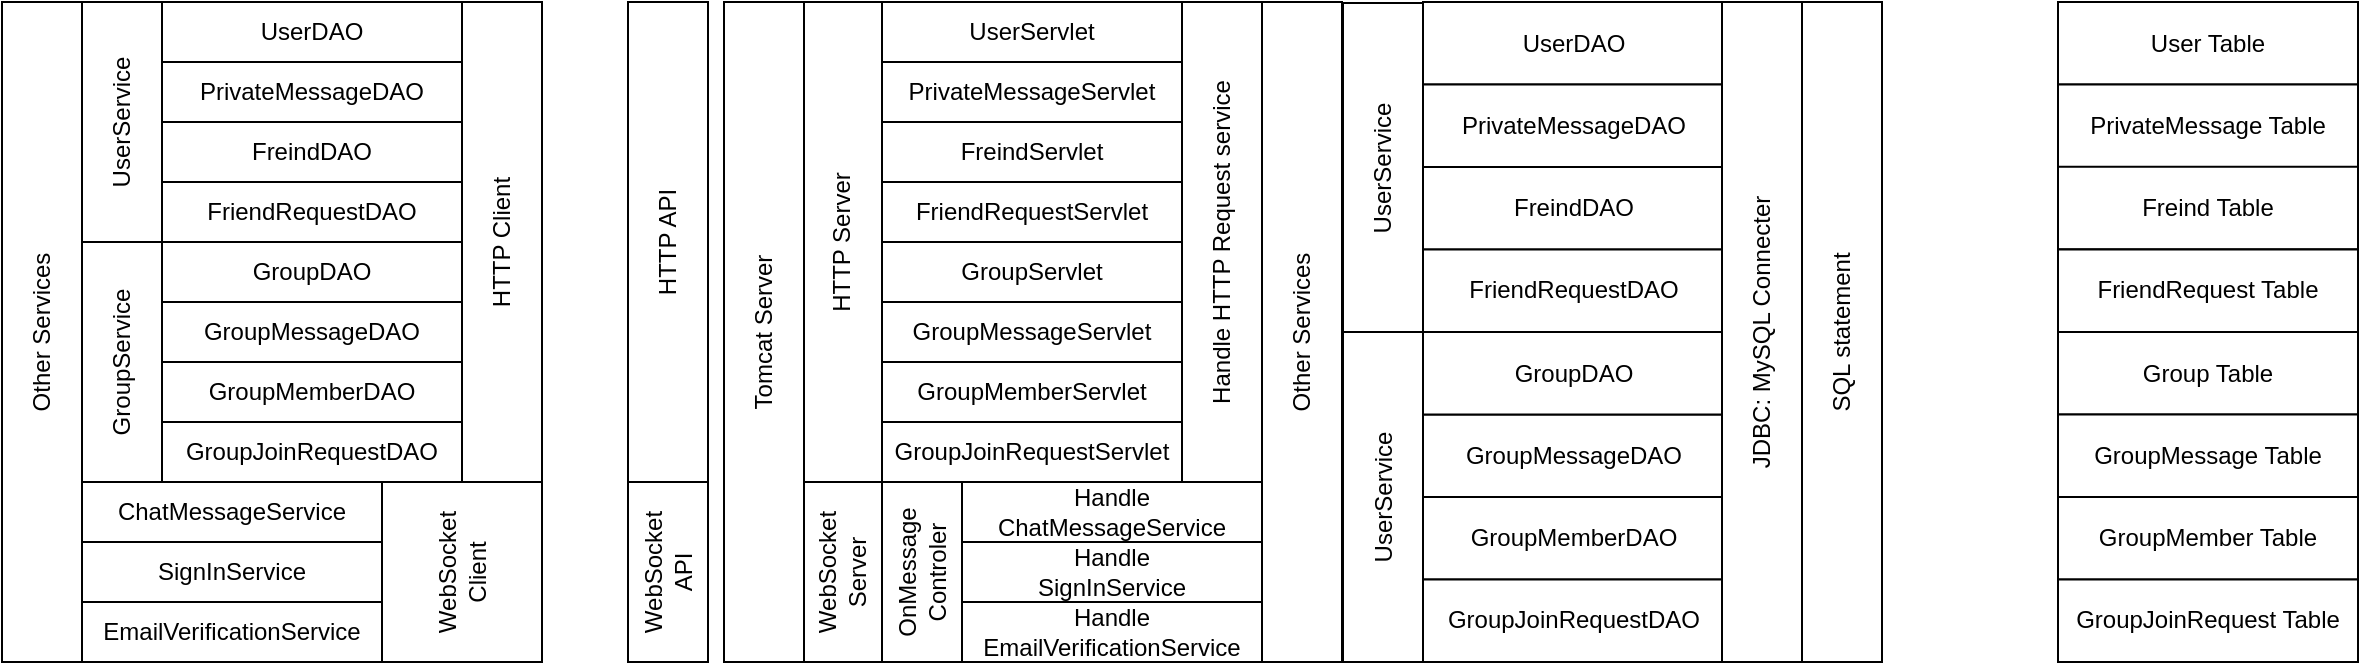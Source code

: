 <mxfile version="25.0.3">
  <diagram name="第 1 页" id="bxxxQVGhS8IFvsGaxlDZ">
    <mxGraphModel dx="555" dy="449" grid="0" gridSize="10" guides="1" tooltips="1" connect="1" arrows="1" fold="1" page="0" pageScale="1" pageWidth="827" pageHeight="1169" math="0" shadow="0">
      <root>
        <mxCell id="0" />
        <mxCell id="1" parent="0" />
        <mxCell id="TKKuryZPwlHoQlq77Uxj-1" value="UserDAO" style="rounded=0;whiteSpace=wrap;html=1;" vertex="1" parent="1">
          <mxGeometry x="351" y="209" width="150" height="30" as="geometry" />
        </mxCell>
        <mxCell id="TKKuryZPwlHoQlq77Uxj-4" value="FreindDAO" style="rounded=0;whiteSpace=wrap;html=1;" vertex="1" parent="1">
          <mxGeometry x="351" y="269" width="150" height="30" as="geometry" />
        </mxCell>
        <mxCell id="TKKuryZPwlHoQlq77Uxj-5" value="PrivateMessageDAO" style="rounded=0;whiteSpace=wrap;html=1;" vertex="1" parent="1">
          <mxGeometry x="351" y="239" width="150" height="30" as="geometry" />
        </mxCell>
        <mxCell id="TKKuryZPwlHoQlq77Uxj-6" value="FriendRequestDAO" style="rounded=0;whiteSpace=wrap;html=1;" vertex="1" parent="1">
          <mxGeometry x="351" y="299" width="150" height="30" as="geometry" />
        </mxCell>
        <mxCell id="TKKuryZPwlHoQlq77Uxj-7" value="GroupDAO" style="rounded=0;whiteSpace=wrap;html=1;" vertex="1" parent="1">
          <mxGeometry x="351" y="329" width="150" height="30" as="geometry" />
        </mxCell>
        <mxCell id="TKKuryZPwlHoQlq77Uxj-8" value="GroupMessageDAO" style="rounded=0;whiteSpace=wrap;html=1;" vertex="1" parent="1">
          <mxGeometry x="351" y="359" width="150" height="30" as="geometry" />
        </mxCell>
        <mxCell id="TKKuryZPwlHoQlq77Uxj-9" value="GroupMemberDAO" style="rounded=0;whiteSpace=wrap;html=1;" vertex="1" parent="1">
          <mxGeometry x="351" y="389" width="150" height="30" as="geometry" />
        </mxCell>
        <mxCell id="TKKuryZPwlHoQlq77Uxj-10" value="GroupJoinRequestDAO" style="rounded=0;whiteSpace=wrap;html=1;" vertex="1" parent="1">
          <mxGeometry x="351" y="419" width="150" height="30" as="geometry" />
        </mxCell>
        <mxCell id="TKKuryZPwlHoQlq77Uxj-11" value="UserService" style="rounded=0;whiteSpace=wrap;html=1;rotation=-90;" vertex="1" parent="1">
          <mxGeometry x="271" y="249" width="120" height="40" as="geometry" />
        </mxCell>
        <mxCell id="TKKuryZPwlHoQlq77Uxj-12" value="GroupService" style="rounded=0;whiteSpace=wrap;html=1;rotation=-90;" vertex="1" parent="1">
          <mxGeometry x="271" y="369" width="120" height="40" as="geometry" />
        </mxCell>
        <mxCell id="TKKuryZPwlHoQlq77Uxj-13" value="UserServlet" style="rounded=0;whiteSpace=wrap;html=1;" vertex="1" parent="1">
          <mxGeometry x="711" y="209" width="150" height="30" as="geometry" />
        </mxCell>
        <mxCell id="TKKuryZPwlHoQlq77Uxj-14" value="PrivateMessageServlet" style="rounded=0;whiteSpace=wrap;html=1;" vertex="1" parent="1">
          <mxGeometry x="711" y="239" width="150" height="30" as="geometry" />
        </mxCell>
        <mxCell id="TKKuryZPwlHoQlq77Uxj-15" value="FreindServlet" style="rounded=0;whiteSpace=wrap;html=1;" vertex="1" parent="1">
          <mxGeometry x="711" y="269" width="150" height="30" as="geometry" />
        </mxCell>
        <mxCell id="TKKuryZPwlHoQlq77Uxj-16" value="FriendRequestServlet" style="rounded=0;whiteSpace=wrap;html=1;" vertex="1" parent="1">
          <mxGeometry x="711" y="299" width="150" height="30" as="geometry" />
        </mxCell>
        <mxCell id="TKKuryZPwlHoQlq77Uxj-17" value="GroupServlet" style="rounded=0;whiteSpace=wrap;html=1;" vertex="1" parent="1">
          <mxGeometry x="711" y="329" width="150" height="30" as="geometry" />
        </mxCell>
        <mxCell id="TKKuryZPwlHoQlq77Uxj-18" value="GroupMessageServlet" style="rounded=0;whiteSpace=wrap;html=1;" vertex="1" parent="1">
          <mxGeometry x="711" y="359" width="150" height="30" as="geometry" />
        </mxCell>
        <mxCell id="TKKuryZPwlHoQlq77Uxj-19" value="GroupMemberServlet" style="rounded=0;whiteSpace=wrap;html=1;" vertex="1" parent="1">
          <mxGeometry x="711" y="389" width="150" height="30" as="geometry" />
        </mxCell>
        <mxCell id="TKKuryZPwlHoQlq77Uxj-20" value="GroupJoinRequestServlet" style="rounded=0;whiteSpace=wrap;html=1;" vertex="1" parent="1">
          <mxGeometry x="711" y="419" width="150" height="30" as="geometry" />
        </mxCell>
        <mxCell id="TKKuryZPwlHoQlq77Uxj-21" value="HTTP API" style="rounded=0;whiteSpace=wrap;html=1;rotation=-90;" vertex="1" parent="1">
          <mxGeometry x="484.0" y="309" width="240" height="40" as="geometry" />
        </mxCell>
        <mxCell id="TKKuryZPwlHoQlq77Uxj-22" value="ChatMessageService" style="rounded=0;whiteSpace=wrap;html=1;" vertex="1" parent="1">
          <mxGeometry x="311" y="449" width="150" height="30" as="geometry" />
        </mxCell>
        <mxCell id="TKKuryZPwlHoQlq77Uxj-23" value="SignInService" style="rounded=0;whiteSpace=wrap;html=1;" vertex="1" parent="1">
          <mxGeometry x="311" y="479" width="150" height="30" as="geometry" />
        </mxCell>
        <mxCell id="TKKuryZPwlHoQlq77Uxj-24" value="EmailVerificationService" style="rounded=0;whiteSpace=wrap;html=1;" vertex="1" parent="1">
          <mxGeometry x="311" y="509" width="150" height="30" as="geometry" />
        </mxCell>
        <mxCell id="TKKuryZPwlHoQlq77Uxj-25" value="WebSocket&lt;div&gt;Client&lt;/div&gt;" style="rounded=0;whiteSpace=wrap;html=1;rotation=-90;" vertex="1" parent="1">
          <mxGeometry x="456" y="454" width="90" height="80" as="geometry" />
        </mxCell>
        <mxCell id="TKKuryZPwlHoQlq77Uxj-27" value="WebSocket&lt;div&gt;API&lt;/div&gt;" style="rounded=0;whiteSpace=wrap;html=1;rotation=-90;" vertex="1" parent="1">
          <mxGeometry x="559" y="474" width="90" height="40" as="geometry" />
        </mxCell>
        <mxCell id="TKKuryZPwlHoQlq77Uxj-28" value="HTTP Client" style="rounded=0;whiteSpace=wrap;html=1;rotation=-90;" vertex="1" parent="1">
          <mxGeometry x="401.0" y="309" width="240" height="40" as="geometry" />
        </mxCell>
        <mxCell id="TKKuryZPwlHoQlq77Uxj-29" value="HTTP Server" style="rounded=0;whiteSpace=wrap;html=1;rotation=-90;" vertex="1" parent="1">
          <mxGeometry x="571" y="309" width="240" height="40" as="geometry" />
        </mxCell>
        <mxCell id="TKKuryZPwlHoQlq77Uxj-30" value="WebSocket&lt;div&gt;Server&lt;/div&gt;" style="rounded=0;whiteSpace=wrap;html=1;rotation=-90;" vertex="1" parent="1">
          <mxGeometry x="646" y="474" width="90" height="40" as="geometry" />
        </mxCell>
        <mxCell id="TKKuryZPwlHoQlq77Uxj-31" value="Handle ChatMessageService" style="rounded=0;whiteSpace=wrap;html=1;" vertex="1" parent="1">
          <mxGeometry x="751" y="449" width="150" height="30" as="geometry" />
        </mxCell>
        <mxCell id="TKKuryZPwlHoQlq77Uxj-32" value="&lt;div&gt;Handle&lt;/div&gt;SignInService" style="rounded=0;whiteSpace=wrap;html=1;" vertex="1" parent="1">
          <mxGeometry x="751" y="479" width="150" height="30" as="geometry" />
        </mxCell>
        <mxCell id="TKKuryZPwlHoQlq77Uxj-33" value="&lt;div&gt;Handle&lt;/div&gt;EmailVerificationService" style="rounded=0;whiteSpace=wrap;html=1;" vertex="1" parent="1">
          <mxGeometry x="751" y="509" width="150" height="30" as="geometry" />
        </mxCell>
        <mxCell id="TKKuryZPwlHoQlq77Uxj-34" value="Handle HTTP Request service" style="rounded=0;whiteSpace=wrap;html=1;rotation=-90;" vertex="1" parent="1">
          <mxGeometry x="761" y="309" width="240" height="40" as="geometry" />
        </mxCell>
        <mxCell id="TKKuryZPwlHoQlq77Uxj-35" value="OnMessage&lt;div&gt;Controler&lt;/div&gt;" style="rounded=0;whiteSpace=wrap;html=1;rotation=-90;" vertex="1" parent="1">
          <mxGeometry x="686" y="474" width="90" height="40" as="geometry" />
        </mxCell>
        <mxCell id="TKKuryZPwlHoQlq77Uxj-36" value="GroupMemberDAO" style="rounded=0;whiteSpace=wrap;html=1;" vertex="1" parent="1">
          <mxGeometry x="981.5" y="456.5" width="150" height="41.25" as="geometry" />
        </mxCell>
        <mxCell id="TKKuryZPwlHoQlq77Uxj-37" value="FreindDAO" style="rounded=0;whiteSpace=wrap;html=1;" vertex="1" parent="1">
          <mxGeometry x="981.5" y="291.5" width="150" height="41.25" as="geometry" />
        </mxCell>
        <mxCell id="TKKuryZPwlHoQlq77Uxj-38" value="GroupMessageDAO" style="rounded=0;whiteSpace=wrap;html=1;" vertex="1" parent="1">
          <mxGeometry x="981.5" y="415.25" width="150" height="41.25" as="geometry" />
        </mxCell>
        <mxCell id="TKKuryZPwlHoQlq77Uxj-39" value="GroupDAO" style="rounded=0;whiteSpace=wrap;html=1;" vertex="1" parent="1">
          <mxGeometry x="981.5" y="374" width="150" height="41.25" as="geometry" />
        </mxCell>
        <mxCell id="TKKuryZPwlHoQlq77Uxj-40" value="FriendRequestDAO" style="rounded=0;whiteSpace=wrap;html=1;" vertex="1" parent="1">
          <mxGeometry x="981.5" y="332.75" width="150" height="41.25" as="geometry" />
        </mxCell>
        <mxCell id="TKKuryZPwlHoQlq77Uxj-41" value="UserDAO" style="rounded=0;whiteSpace=wrap;html=1;" vertex="1" parent="1">
          <mxGeometry x="981.5" y="209" width="150" height="41.25" as="geometry" />
        </mxCell>
        <mxCell id="TKKuryZPwlHoQlq77Uxj-42" value="PrivateMessageDAO" style="rounded=0;whiteSpace=wrap;html=1;" vertex="1" parent="1">
          <mxGeometry x="981.5" y="250.25" width="150" height="41.25" as="geometry" />
        </mxCell>
        <mxCell id="TKKuryZPwlHoQlq77Uxj-43" value="GroupJoinRequestDAO" style="rounded=0;whiteSpace=wrap;html=1;" vertex="1" parent="1">
          <mxGeometry x="981.5" y="497.75" width="150" height="41.25" as="geometry" />
        </mxCell>
        <mxCell id="TKKuryZPwlHoQlq77Uxj-44" value="UserService" style="rounded=0;whiteSpace=wrap;html=1;rotation=-90;" vertex="1" parent="1">
          <mxGeometry x="879" y="272" width="165" height="40" as="geometry" />
        </mxCell>
        <mxCell id="TKKuryZPwlHoQlq77Uxj-45" value="UserService" style="rounded=0;whiteSpace=wrap;html=1;rotation=-90;" vertex="1" parent="1">
          <mxGeometry x="879" y="436.5" width="165" height="40" as="geometry" />
        </mxCell>
        <mxCell id="TKKuryZPwlHoQlq77Uxj-46" value="Other Services" style="rounded=0;whiteSpace=wrap;html=1;rotation=-90;" vertex="1" parent="1">
          <mxGeometry x="756" y="354" width="330" height="40" as="geometry" />
        </mxCell>
        <mxCell id="TKKuryZPwlHoQlq77Uxj-47" value="JDBC: MySQL Connecter" style="rounded=0;whiteSpace=wrap;html=1;rotation=-90;" vertex="1" parent="1">
          <mxGeometry x="986" y="354" width="330" height="40" as="geometry" />
        </mxCell>
        <mxCell id="TKKuryZPwlHoQlq77Uxj-48" value="User Table" style="rounded=0;whiteSpace=wrap;html=1;" vertex="1" parent="1">
          <mxGeometry x="1299" y="209" width="150" height="41.25" as="geometry" />
        </mxCell>
        <mxCell id="TKKuryZPwlHoQlq77Uxj-49" value="PrivateMessage Table" style="rounded=0;whiteSpace=wrap;html=1;" vertex="1" parent="1">
          <mxGeometry x="1299" y="250.25" width="150" height="41.25" as="geometry" />
        </mxCell>
        <mxCell id="TKKuryZPwlHoQlq77Uxj-50" value="Freind Table" style="rounded=0;whiteSpace=wrap;html=1;" vertex="1" parent="1">
          <mxGeometry x="1299" y="291.38" width="150" height="41.25" as="geometry" />
        </mxCell>
        <mxCell id="TKKuryZPwlHoQlq77Uxj-51" value="FriendRequest Table" style="rounded=0;whiteSpace=wrap;html=1;" vertex="1" parent="1">
          <mxGeometry x="1299" y="332.75" width="150" height="41.25" as="geometry" />
        </mxCell>
        <mxCell id="TKKuryZPwlHoQlq77Uxj-52" value="Group Table" style="rounded=0;whiteSpace=wrap;html=1;" vertex="1" parent="1">
          <mxGeometry x="1299" y="374" width="150" height="41.25" as="geometry" />
        </mxCell>
        <mxCell id="TKKuryZPwlHoQlq77Uxj-53" value="GroupMessage Table" style="rounded=0;whiteSpace=wrap;html=1;" vertex="1" parent="1">
          <mxGeometry x="1299" y="415.25" width="150" height="41.25" as="geometry" />
        </mxCell>
        <mxCell id="TKKuryZPwlHoQlq77Uxj-54" value="GroupMember Table" style="rounded=0;whiteSpace=wrap;html=1;" vertex="1" parent="1">
          <mxGeometry x="1299" y="456.5" width="150" height="41.25" as="geometry" />
        </mxCell>
        <mxCell id="TKKuryZPwlHoQlq77Uxj-55" value="GroupJoinRequest Table" style="rounded=0;whiteSpace=wrap;html=1;" vertex="1" parent="1">
          <mxGeometry x="1299" y="497.75" width="150" height="41.25" as="geometry" />
        </mxCell>
        <mxCell id="TKKuryZPwlHoQlq77Uxj-57" value="Tomcat Server" style="rounded=0;whiteSpace=wrap;html=1;rotation=-90;" vertex="1" parent="1">
          <mxGeometry x="487" y="354" width="330" height="40" as="geometry" />
        </mxCell>
        <mxCell id="TKKuryZPwlHoQlq77Uxj-59" value="Other Services" style="rounded=0;whiteSpace=wrap;html=1;rotation=-90;" vertex="1" parent="1">
          <mxGeometry x="126" y="354" width="330" height="40" as="geometry" />
        </mxCell>
        <mxCell id="TKKuryZPwlHoQlq77Uxj-60" value="SQL statement" style="rounded=0;whiteSpace=wrap;html=1;rotation=-90;" vertex="1" parent="1">
          <mxGeometry x="1026" y="354" width="330" height="40" as="geometry" />
        </mxCell>
      </root>
    </mxGraphModel>
  </diagram>
</mxfile>
